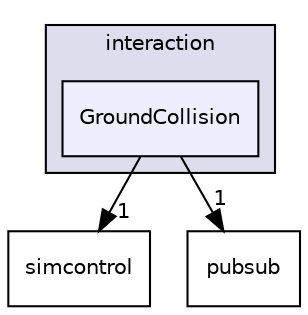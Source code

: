 digraph "/root/scrimmage/scrimmage/include/scrimmage/plugins/interaction/GroundCollision" {
  compound=true
  node [ fontsize="10", fontname="Helvetica"];
  edge [ labelfontsize="10", labelfontname="Helvetica"];
  subgraph clusterdir_e780a5c579cb35e946684e8694642ace {
    graph [ bgcolor="#ddddee", pencolor="black", label="interaction" fontname="Helvetica", fontsize="10", URL="dir_e780a5c579cb35e946684e8694642ace.html"]
  dir_fc073c224283ced7e51ad2bc2618c1dc [shape=box, label="GroundCollision", style="filled", fillcolor="#eeeeff", pencolor="black", URL="dir_fc073c224283ced7e51ad2bc2618c1dc.html"];
  }
  dir_8dabc27971b3bc145bbcc2e849e82380 [shape=box label="simcontrol" URL="dir_8dabc27971b3bc145bbcc2e849e82380.html"];
  dir_8f25491911d3a3415d21158b3a48c0c1 [shape=box label="pubsub" URL="dir_8f25491911d3a3415d21158b3a48c0c1.html"];
  dir_fc073c224283ced7e51ad2bc2618c1dc->dir_8dabc27971b3bc145bbcc2e849e82380 [headlabel="1", labeldistance=1.5 headhref="dir_000092_000151.html"];
  dir_fc073c224283ced7e51ad2bc2618c1dc->dir_8f25491911d3a3415d21158b3a48c0c1 [headlabel="1", labeldistance=1.5 headhref="dir_000092_000149.html"];
}
